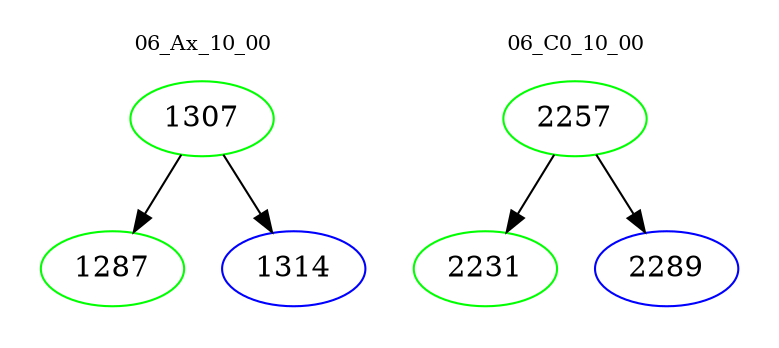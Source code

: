 digraph{
subgraph cluster_0 {
color = white
label = "06_Ax_10_00";
fontsize=10;
T0_1307 [label="1307", color="green"]
T0_1307 -> T0_1287 [color="black"]
T0_1287 [label="1287", color="green"]
T0_1307 -> T0_1314 [color="black"]
T0_1314 [label="1314", color="blue"]
}
subgraph cluster_1 {
color = white
label = "06_C0_10_00";
fontsize=10;
T1_2257 [label="2257", color="green"]
T1_2257 -> T1_2231 [color="black"]
T1_2231 [label="2231", color="green"]
T1_2257 -> T1_2289 [color="black"]
T1_2289 [label="2289", color="blue"]
}
}
